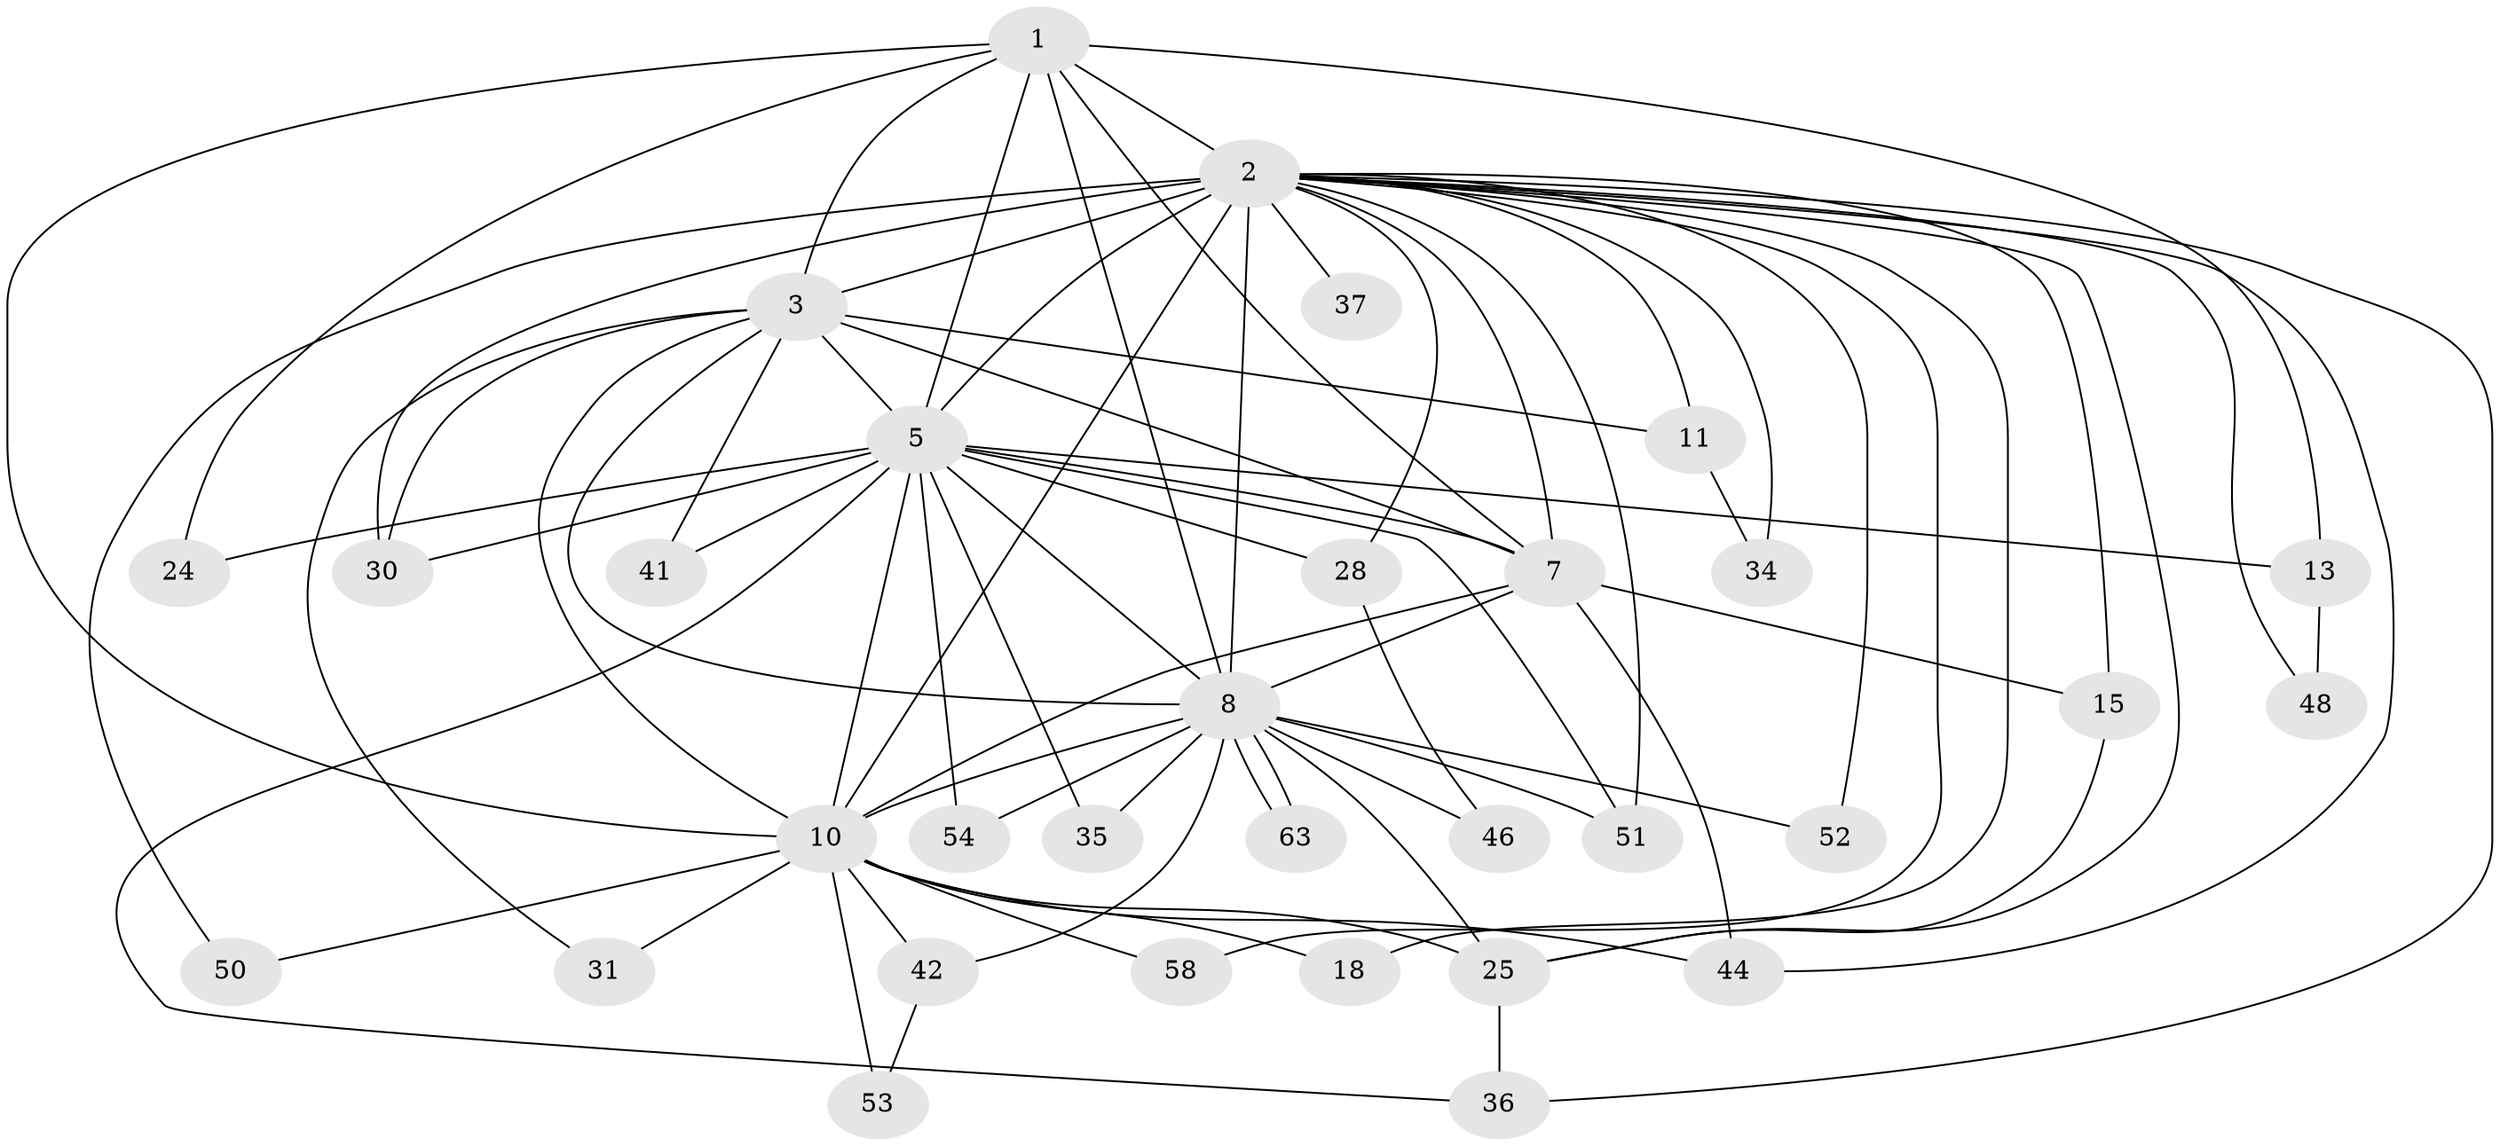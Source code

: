 // original degree distribution, {14: 0.03076923076923077, 21: 0.015384615384615385, 11: 0.03076923076923077, 17: 0.015384615384615385, 15: 0.015384615384615385, 23: 0.015384615384615385, 16: 0.015384615384615385, 20: 0.015384615384615385, 3: 0.2153846153846154, 4: 0.06153846153846154, 8: 0.015384615384615385, 6: 0.015384615384615385, 2: 0.5076923076923077, 5: 0.03076923076923077}
// Generated by graph-tools (version 1.1) at 2025/13/03/09/25 04:13:53]
// undirected, 32 vertices, 76 edges
graph export_dot {
graph [start="1"]
  node [color=gray90,style=filled];
  1 [super="+20"];
  2 [super="+38+12+16+26+23+22+6"];
  3 [super="+29+4"];
  5 [super="+14+57+55"];
  7;
  8 [super="+19+49"];
  10 [super="+33+27"];
  11;
  13;
  15;
  18;
  24;
  25 [super="+39"];
  28;
  30 [super="+60"];
  31;
  34 [super="+61"];
  35;
  36 [super="+45"];
  37;
  41;
  42;
  44 [super="+47"];
  46;
  48;
  50;
  51;
  52;
  53;
  54;
  58;
  63;
  1 -- 2 [weight=5];
  1 -- 3 [weight=2];
  1 -- 5 [weight=2];
  1 -- 7;
  1 -- 8 [weight=3];
  1 -- 10 [weight=2];
  1 -- 13;
  1 -- 24;
  2 -- 3 [weight=10];
  2 -- 5 [weight=4];
  2 -- 7 [weight=3];
  2 -- 8 [weight=5];
  2 -- 10 [weight=3];
  2 -- 11;
  2 -- 51;
  2 -- 28;
  2 -- 52;
  2 -- 58;
  2 -- 37 [weight=2];
  2 -- 15;
  2 -- 18;
  2 -- 25;
  2 -- 30;
  2 -- 34;
  2 -- 36;
  2 -- 44;
  2 -- 48;
  2 -- 50;
  3 -- 5 [weight=2];
  3 -- 7 [weight=2];
  3 -- 8 [weight=2];
  3 -- 10 [weight=3];
  3 -- 41;
  3 -- 11;
  3 -- 30;
  3 -- 31;
  5 -- 7;
  5 -- 8 [weight=2];
  5 -- 10 [weight=2];
  5 -- 13 [weight=2];
  5 -- 35;
  5 -- 54;
  5 -- 36;
  5 -- 41;
  5 -- 51;
  5 -- 24 [weight=2];
  5 -- 28;
  5 -- 30;
  7 -- 8;
  7 -- 10;
  7 -- 15;
  7 -- 44;
  8 -- 10 [weight=2];
  8 -- 35;
  8 -- 42;
  8 -- 46;
  8 -- 51;
  8 -- 52;
  8 -- 54;
  8 -- 63;
  8 -- 63;
  8 -- 25;
  10 -- 18;
  10 -- 25;
  10 -- 31;
  10 -- 42;
  10 -- 44;
  10 -- 50;
  10 -- 58;
  10 -- 53;
  11 -- 34;
  13 -- 48;
  15 -- 25;
  25 -- 36;
  28 -- 46;
  42 -- 53;
}
